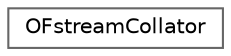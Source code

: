 digraph "Graphical Class Hierarchy"
{
 // LATEX_PDF_SIZE
  bgcolor="transparent";
  edge [fontname=Helvetica,fontsize=10,labelfontname=Helvetica,labelfontsize=10];
  node [fontname=Helvetica,fontsize=10,shape=box,height=0.2,width=0.4];
  rankdir="LR";
  Node0 [id="Node000000",label="OFstreamCollator",height=0.2,width=0.4,color="grey40", fillcolor="white", style="filled",URL="$classFoam_1_1OFstreamCollator.html",tooltip="Threaded file writer."];
}
